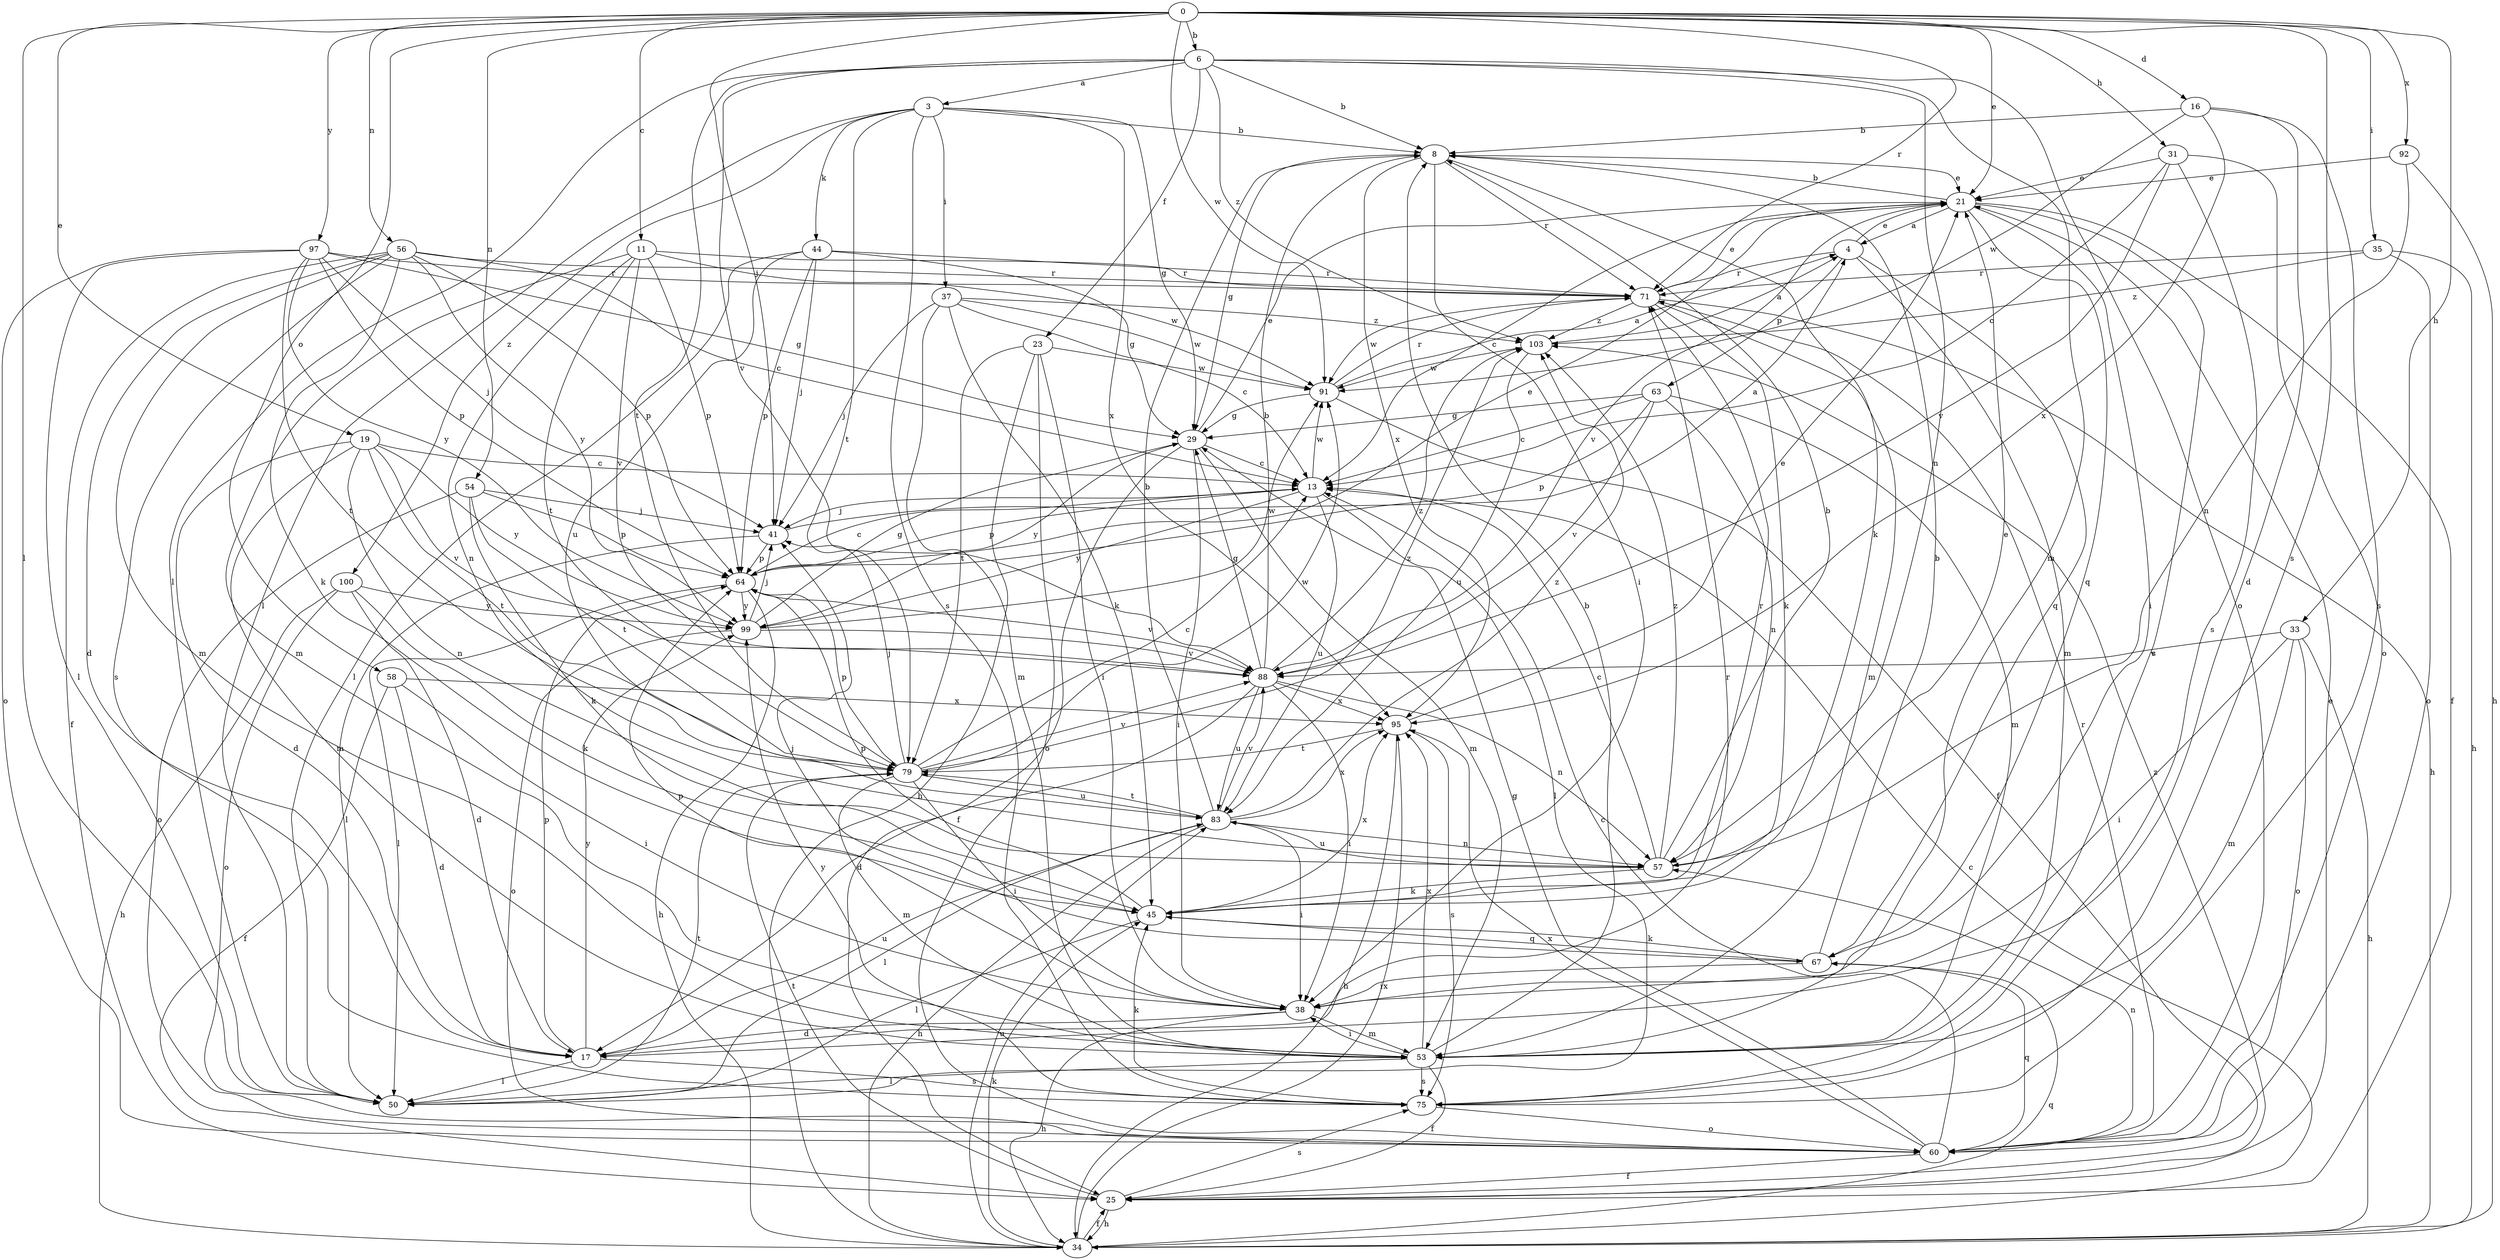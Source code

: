 strict digraph  {
0;
3;
4;
6;
8;
11;
13;
16;
17;
19;
21;
23;
25;
29;
31;
33;
34;
35;
37;
38;
41;
44;
45;
50;
53;
54;
56;
57;
58;
60;
63;
64;
67;
71;
75;
79;
83;
88;
91;
92;
95;
97;
99;
100;
103;
0 -> 6  [label=b];
0 -> 11  [label=c];
0 -> 16  [label=d];
0 -> 19  [label=e];
0 -> 21  [label=e];
0 -> 31  [label=h];
0 -> 33  [label=h];
0 -> 35  [label=i];
0 -> 41  [label=j];
0 -> 50  [label=l];
0 -> 54  [label=n];
0 -> 56  [label=n];
0 -> 58  [label=o];
0 -> 71  [label=r];
0 -> 75  [label=s];
0 -> 91  [label=w];
0 -> 92  [label=x];
0 -> 97  [label=y];
3 -> 8  [label=b];
3 -> 29  [label=g];
3 -> 37  [label=i];
3 -> 44  [label=k];
3 -> 50  [label=l];
3 -> 75  [label=s];
3 -> 79  [label=t];
3 -> 95  [label=x];
3 -> 100  [label=z];
4 -> 21  [label=e];
4 -> 53  [label=m];
4 -> 63  [label=p];
4 -> 67  [label=q];
4 -> 71  [label=r];
6 -> 3  [label=a];
6 -> 8  [label=b];
6 -> 23  [label=f];
6 -> 50  [label=l];
6 -> 53  [label=m];
6 -> 57  [label=n];
6 -> 60  [label=o];
6 -> 79  [label=t];
6 -> 88  [label=v];
6 -> 103  [label=z];
8 -> 21  [label=e];
8 -> 29  [label=g];
8 -> 38  [label=i];
8 -> 45  [label=k];
8 -> 71  [label=r];
8 -> 95  [label=x];
11 -> 53  [label=m];
11 -> 57  [label=n];
11 -> 64  [label=p];
11 -> 71  [label=r];
11 -> 79  [label=t];
11 -> 88  [label=v];
11 -> 91  [label=w];
13 -> 41  [label=j];
13 -> 50  [label=l];
13 -> 64  [label=p];
13 -> 83  [label=u];
13 -> 91  [label=w];
13 -> 99  [label=y];
16 -> 8  [label=b];
16 -> 17  [label=d];
16 -> 75  [label=s];
16 -> 91  [label=w];
16 -> 95  [label=x];
17 -> 50  [label=l];
17 -> 64  [label=p];
17 -> 71  [label=r];
17 -> 75  [label=s];
17 -> 83  [label=u];
17 -> 99  [label=y];
19 -> 13  [label=c];
19 -> 17  [label=d];
19 -> 53  [label=m];
19 -> 57  [label=n];
19 -> 79  [label=t];
19 -> 88  [label=v];
19 -> 99  [label=y];
21 -> 4  [label=a];
21 -> 8  [label=b];
21 -> 13  [label=c];
21 -> 25  [label=f];
21 -> 38  [label=i];
21 -> 67  [label=q];
21 -> 75  [label=s];
21 -> 88  [label=v];
23 -> 34  [label=h];
23 -> 38  [label=i];
23 -> 60  [label=o];
23 -> 79  [label=t];
23 -> 91  [label=w];
25 -> 21  [label=e];
25 -> 34  [label=h];
25 -> 75  [label=s];
25 -> 79  [label=t];
25 -> 103  [label=z];
29 -> 13  [label=c];
29 -> 21  [label=e];
29 -> 25  [label=f];
29 -> 38  [label=i];
29 -> 53  [label=m];
29 -> 99  [label=y];
31 -> 13  [label=c];
31 -> 21  [label=e];
31 -> 60  [label=o];
31 -> 75  [label=s];
31 -> 88  [label=v];
33 -> 34  [label=h];
33 -> 38  [label=i];
33 -> 53  [label=m];
33 -> 60  [label=o];
33 -> 88  [label=v];
34 -> 13  [label=c];
34 -> 25  [label=f];
34 -> 45  [label=k];
34 -> 67  [label=q];
34 -> 83  [label=u];
34 -> 95  [label=x];
35 -> 34  [label=h];
35 -> 60  [label=o];
35 -> 71  [label=r];
35 -> 103  [label=z];
37 -> 13  [label=c];
37 -> 41  [label=j];
37 -> 45  [label=k];
37 -> 53  [label=m];
37 -> 91  [label=w];
37 -> 103  [label=z];
38 -> 17  [label=d];
38 -> 34  [label=h];
38 -> 53  [label=m];
38 -> 64  [label=p];
41 -> 4  [label=a];
41 -> 50  [label=l];
41 -> 64  [label=p];
44 -> 29  [label=g];
44 -> 41  [label=j];
44 -> 50  [label=l];
44 -> 64  [label=p];
44 -> 71  [label=r];
44 -> 83  [label=u];
45 -> 50  [label=l];
45 -> 64  [label=p];
45 -> 67  [label=q];
45 -> 71  [label=r];
45 -> 95  [label=x];
50 -> 79  [label=t];
53 -> 8  [label=b];
53 -> 25  [label=f];
53 -> 38  [label=i];
53 -> 50  [label=l];
53 -> 75  [label=s];
53 -> 95  [label=x];
54 -> 41  [label=j];
54 -> 45  [label=k];
54 -> 60  [label=o];
54 -> 64  [label=p];
54 -> 79  [label=t];
56 -> 13  [label=c];
56 -> 17  [label=d];
56 -> 25  [label=f];
56 -> 45  [label=k];
56 -> 53  [label=m];
56 -> 64  [label=p];
56 -> 71  [label=r];
56 -> 75  [label=s];
56 -> 99  [label=y];
57 -> 8  [label=b];
57 -> 13  [label=c];
57 -> 21  [label=e];
57 -> 45  [label=k];
57 -> 83  [label=u];
57 -> 103  [label=z];
58 -> 17  [label=d];
58 -> 25  [label=f];
58 -> 38  [label=i];
58 -> 95  [label=x];
60 -> 13  [label=c];
60 -> 25  [label=f];
60 -> 29  [label=g];
60 -> 57  [label=n];
60 -> 67  [label=q];
60 -> 71  [label=r];
60 -> 95  [label=x];
63 -> 13  [label=c];
63 -> 29  [label=g];
63 -> 53  [label=m];
63 -> 57  [label=n];
63 -> 64  [label=p];
63 -> 88  [label=v];
64 -> 13  [label=c];
64 -> 21  [label=e];
64 -> 34  [label=h];
64 -> 50  [label=l];
64 -> 88  [label=v];
64 -> 99  [label=y];
67 -> 8  [label=b];
67 -> 38  [label=i];
67 -> 41  [label=j];
67 -> 45  [label=k];
71 -> 21  [label=e];
71 -> 34  [label=h];
71 -> 45  [label=k];
71 -> 53  [label=m];
71 -> 91  [label=w];
71 -> 103  [label=z];
75 -> 45  [label=k];
75 -> 60  [label=o];
75 -> 99  [label=y];
79 -> 13  [label=c];
79 -> 38  [label=i];
79 -> 41  [label=j];
79 -> 53  [label=m];
79 -> 64  [label=p];
79 -> 83  [label=u];
79 -> 88  [label=v];
79 -> 91  [label=w];
79 -> 103  [label=z];
83 -> 8  [label=b];
83 -> 34  [label=h];
83 -> 38  [label=i];
83 -> 50  [label=l];
83 -> 57  [label=n];
83 -> 79  [label=t];
83 -> 88  [label=v];
83 -> 95  [label=x];
83 -> 103  [label=z];
88 -> 8  [label=b];
88 -> 17  [label=d];
88 -> 29  [label=g];
88 -> 38  [label=i];
88 -> 57  [label=n];
88 -> 83  [label=u];
88 -> 95  [label=x];
88 -> 103  [label=z];
91 -> 4  [label=a];
91 -> 25  [label=f];
91 -> 29  [label=g];
91 -> 71  [label=r];
92 -> 21  [label=e];
92 -> 34  [label=h];
92 -> 57  [label=n];
95 -> 21  [label=e];
95 -> 34  [label=h];
95 -> 75  [label=s];
95 -> 79  [label=t];
97 -> 29  [label=g];
97 -> 41  [label=j];
97 -> 50  [label=l];
97 -> 60  [label=o];
97 -> 64  [label=p];
97 -> 71  [label=r];
97 -> 79  [label=t];
97 -> 99  [label=y];
99 -> 29  [label=g];
99 -> 41  [label=j];
99 -> 60  [label=o];
99 -> 88  [label=v];
99 -> 91  [label=w];
100 -> 17  [label=d];
100 -> 34  [label=h];
100 -> 45  [label=k];
100 -> 60  [label=o];
100 -> 99  [label=y];
103 -> 4  [label=a];
103 -> 83  [label=u];
103 -> 91  [label=w];
}
